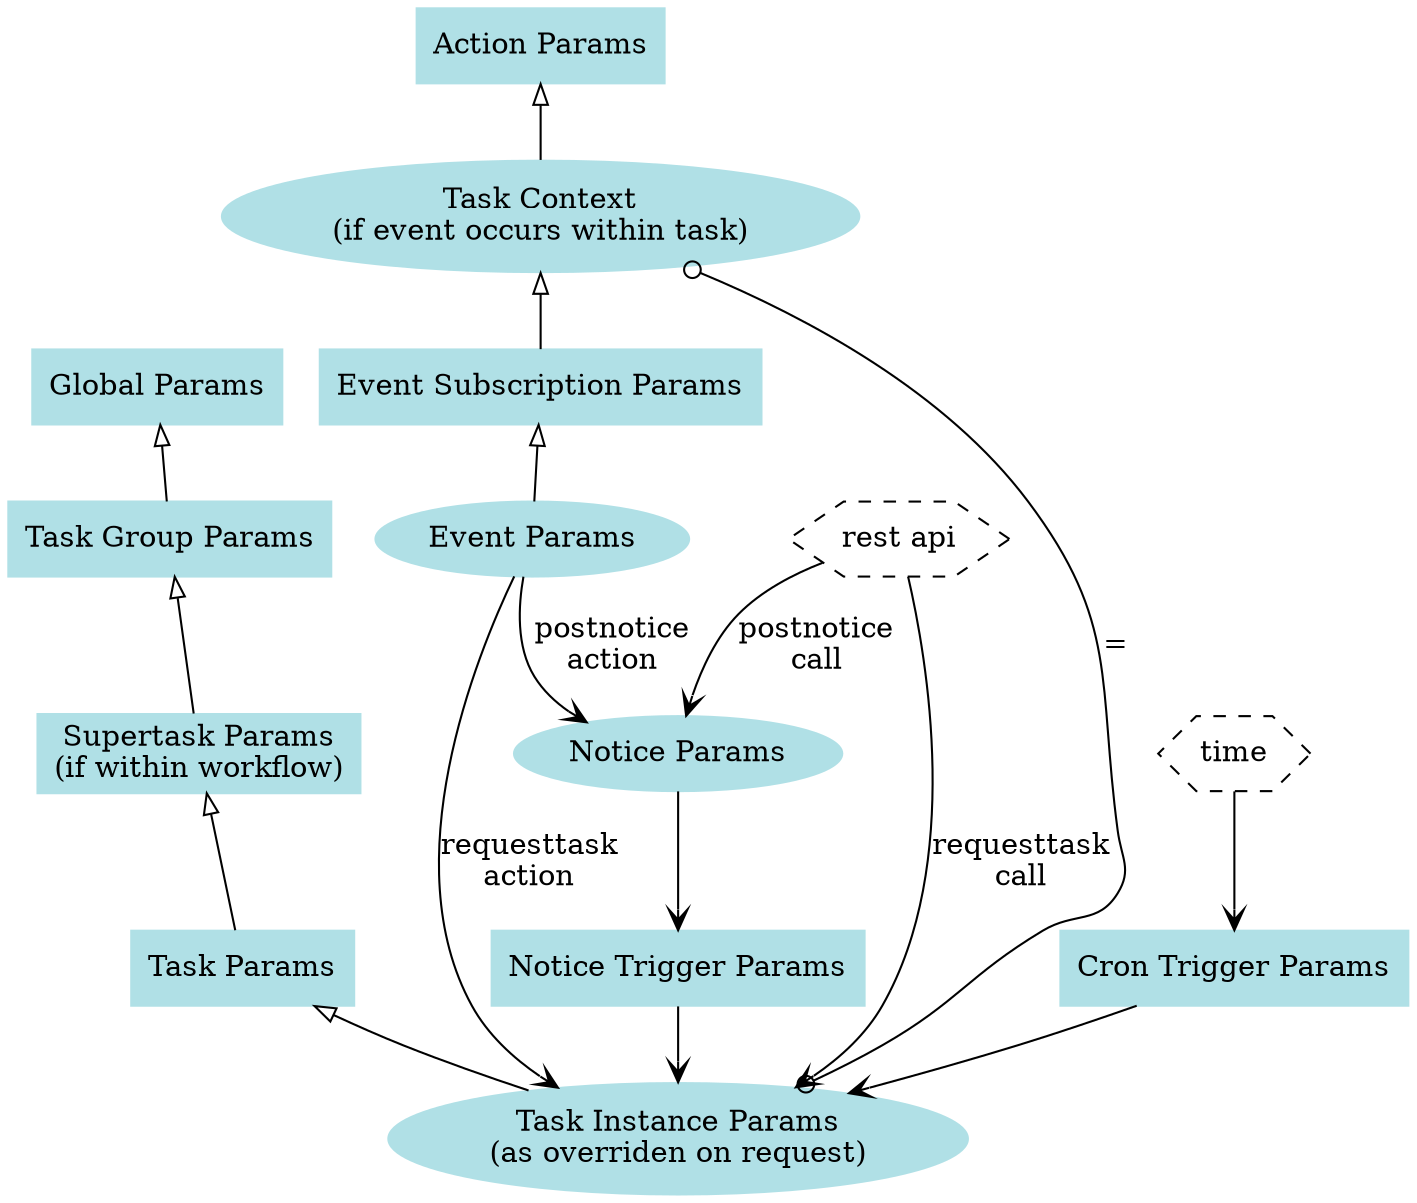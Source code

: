 graph g {
graph [remincross=true]

// configuration objects carrying params
node [shape=box,style=filled,color=powderblue]
global [label="Global Params"]
supertask [label="Supertask Params\n(if within workflow)"]
taskgroup [label="Task Group Params"]
task [label="Task Params"]
action [label="Action Params"]
eventsubscription [label="Event Subscription Params"]
noticetrigger [label="Notice Trigger Params"]
crontrigger [label="Cron Trigger Params"]

// runtime objects carrying params
node [shape=ellipse]
taskinstance [label="Task Instance Params\n(as overriden on request)"]
taskcontext [label="Task Context\n(if event occurs within task)"]
event [label="Event Params"]
notice [label="Notice Params"]

// actors
node [shape=hexagon,style=dashed,color=""]
restapi [label="REST API"]
time [label="time"]

// ParamSet inheritage in configuration
edge [dir=back,arrowtail=onormal]
global -- taskgroup -- supertask -- task -- taskinstance
action -- taskcontext -- eventsubscription -- event

// parameter injection at runtime
edge [dir=forward,arrowhead=vee]
crontrigger -- taskinstance
notice -- noticetrigger
noticetrigger -- taskinstance
event -- notice [label="postnotice\naction"]
restapi [label="rest api"]
restapi -- notice [label="postnotice\ncall"]
event -- taskinstance [label="requesttask\naction"]
restapi -- taskinstance [label="requesttask\ncall"]
time -- crontrigger

// identity
edge [dir=both,arrowhead=odot,arrowtail=odot,weight=0,label="="]
taskcontext -- taskinstance
}
